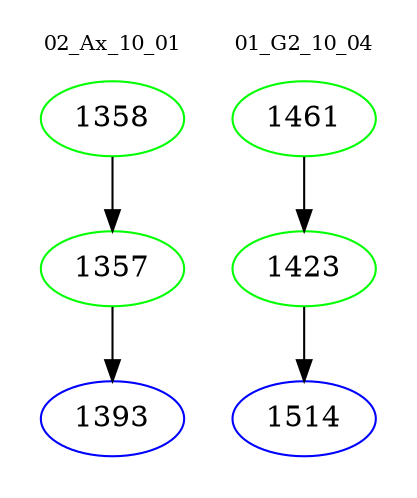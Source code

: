 digraph{
subgraph cluster_0 {
color = white
label = "02_Ax_10_01";
fontsize=10;
T0_1358 [label="1358", color="green"]
T0_1358 -> T0_1357 [color="black"]
T0_1357 [label="1357", color="green"]
T0_1357 -> T0_1393 [color="black"]
T0_1393 [label="1393", color="blue"]
}
subgraph cluster_1 {
color = white
label = "01_G2_10_04";
fontsize=10;
T1_1461 [label="1461", color="green"]
T1_1461 -> T1_1423 [color="black"]
T1_1423 [label="1423", color="green"]
T1_1423 -> T1_1514 [color="black"]
T1_1514 [label="1514", color="blue"]
}
}
